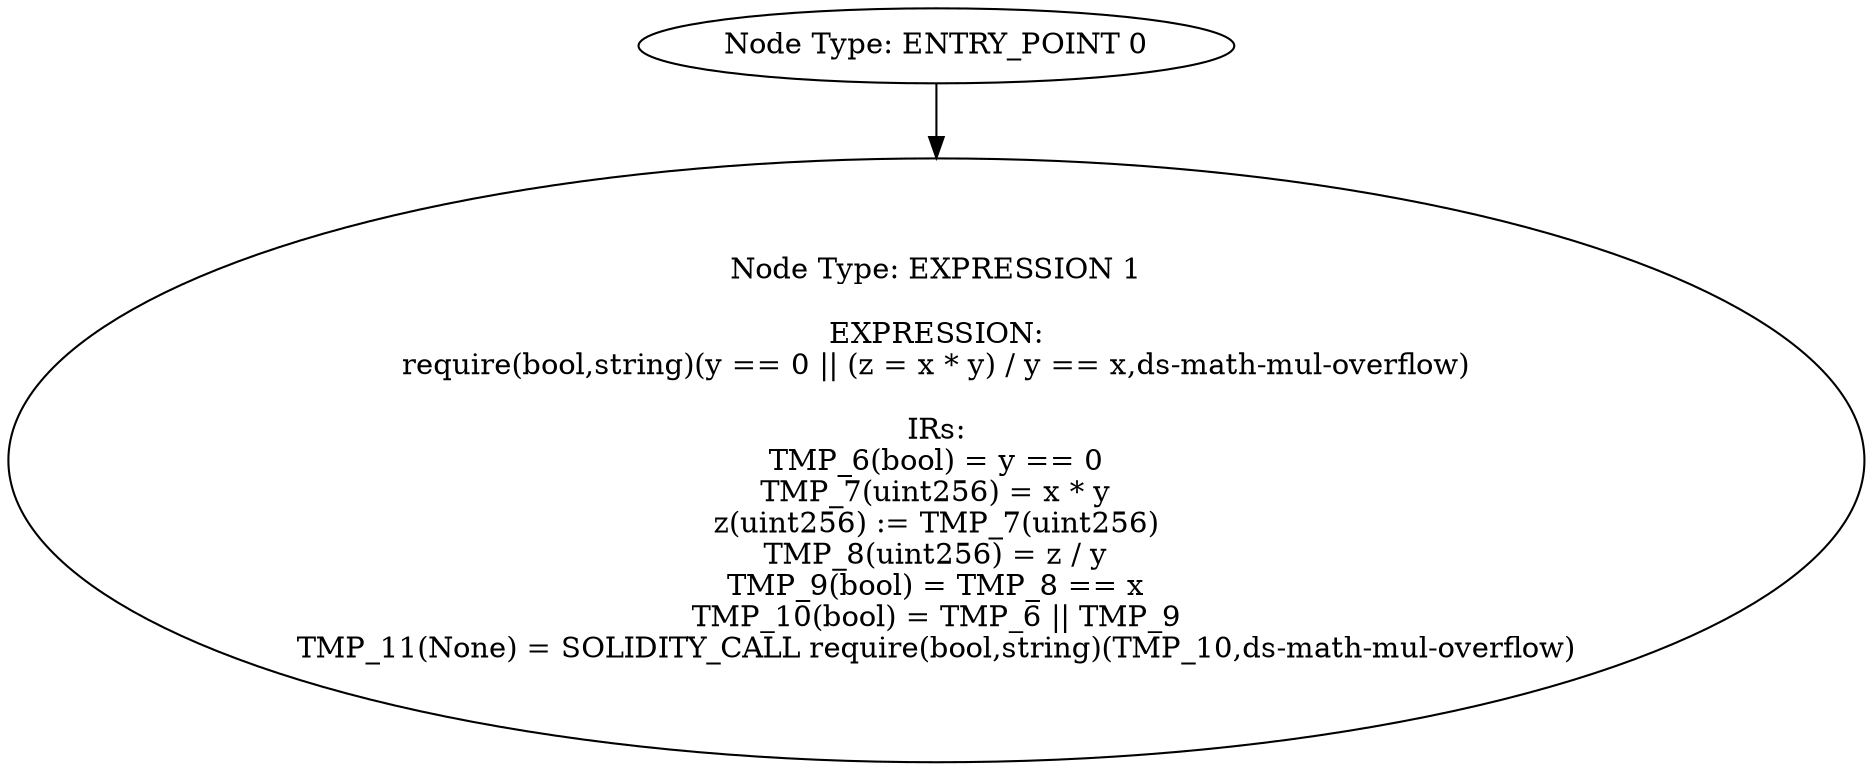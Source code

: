 digraph{
0[label="Node Type: ENTRY_POINT 0
"];
0->1;
1[label="Node Type: EXPRESSION 1

EXPRESSION:
require(bool,string)(y == 0 || (z = x * y) / y == x,ds-math-mul-overflow)

IRs:
TMP_6(bool) = y == 0
TMP_7(uint256) = x * y
z(uint256) := TMP_7(uint256)
TMP_8(uint256) = z / y
TMP_9(bool) = TMP_8 == x
TMP_10(bool) = TMP_6 || TMP_9
TMP_11(None) = SOLIDITY_CALL require(bool,string)(TMP_10,ds-math-mul-overflow)"];
}
